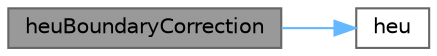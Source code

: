 digraph "heuBoundaryCorrection"
{
 // LATEX_PDF_SIZE
  bgcolor="transparent";
  edge [fontname=Helvetica,fontsize=10,labelfontname=Helvetica,labelfontsize=10];
  node [fontname=Helvetica,fontsize=10,shape=box,height=0.2,width=0.4];
  rankdir="LR";
  Node1 [id="Node000001",label="heuBoundaryCorrection",height=0.2,width=0.4,color="gray40", fillcolor="grey60", style="filled", fontcolor="black",tooltip=" "];
  Node1 -> Node2 [id="edge1_Node000001_Node000002",color="steelblue1",style="solid",tooltip=" "];
  Node2 [id="Node000002",label="heu",height=0.2,width=0.4,color="grey40", fillcolor="white", style="filled",URL="$classFoam_1_1psiuReactionThermo.html#aed74f84d9e3354ecf2fad19d4fe7f521",tooltip=" "];
}
